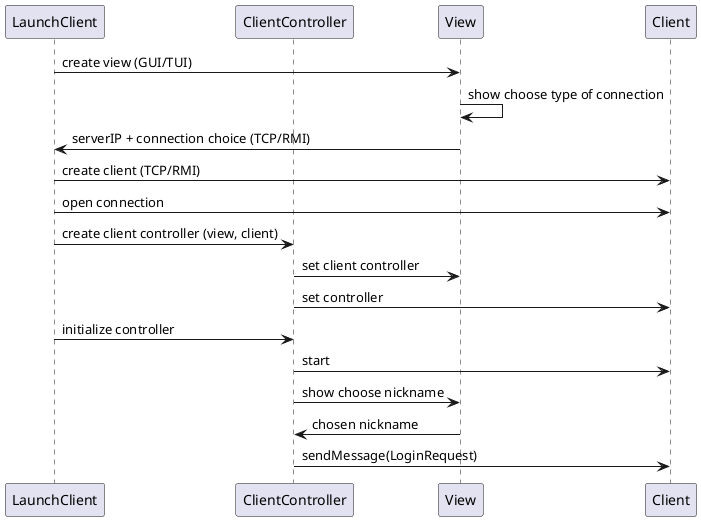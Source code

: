@startuml
'https://plantuml.com/sequence-diagram

participant LaunchClient
participant ClientController

LaunchClient -> View: create view (GUI/TUI)
View -> View: show choose type of connection
View -> LaunchClient: serverIP + connection choice (TCP/RMI)

LaunchClient -> Client: create client (TCP/RMI)
LaunchClient -> Client: open connection
LaunchClient -> ClientController: create client controller (view, client)
ClientController -> View: set client controller
ClientController -> Client: set controller
LaunchClient -> ClientController: initialize controller
ClientController -> Client: start
ClientController -> View: show choose nickname
View -> ClientController: chosen nickname
ClientController -> Client: sendMessage(LoginRequest)
@enduml